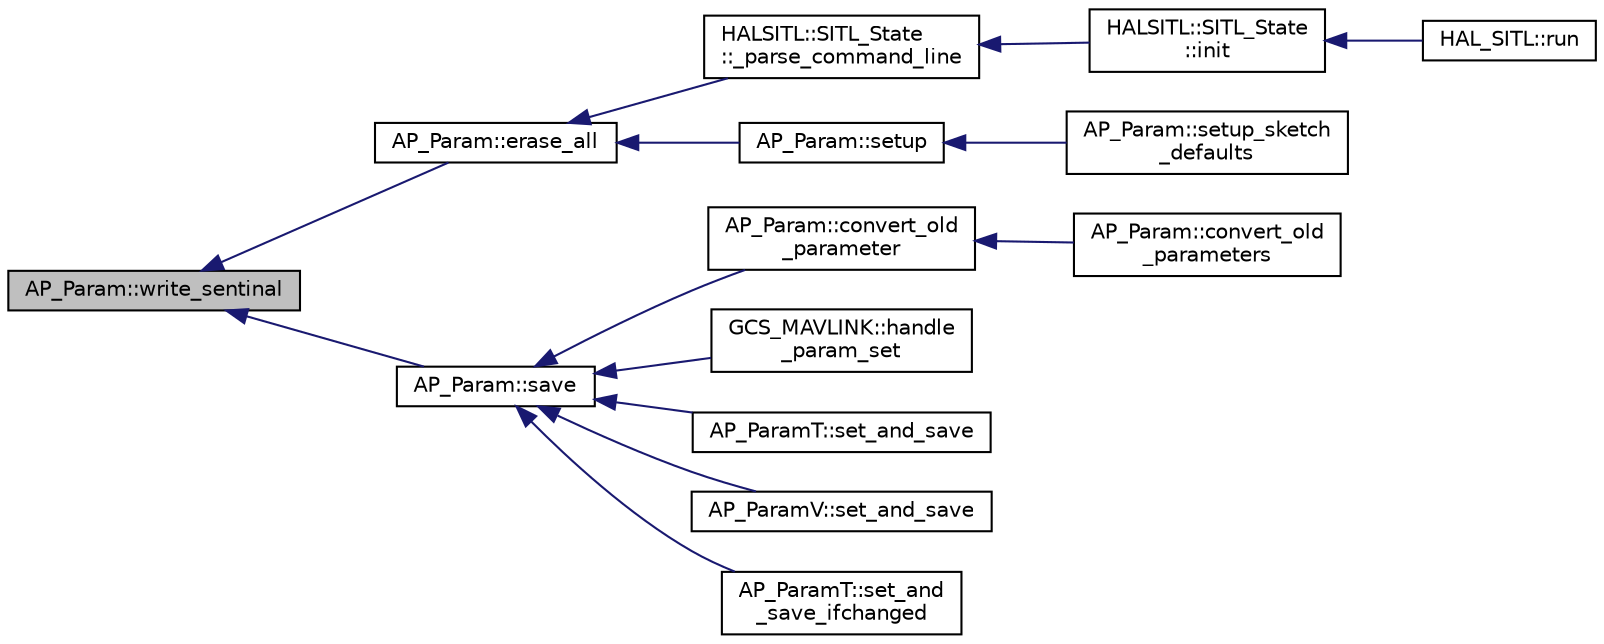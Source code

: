 digraph "AP_Param::write_sentinal"
{
 // INTERACTIVE_SVG=YES
  edge [fontname="Helvetica",fontsize="10",labelfontname="Helvetica",labelfontsize="10"];
  node [fontname="Helvetica",fontsize="10",shape=record];
  rankdir="LR";
  Node1 [label="AP_Param::write_sentinal",height=0.2,width=0.4,color="black", fillcolor="grey75", style="filled", fontcolor="black"];
  Node1 -> Node2 [dir="back",color="midnightblue",fontsize="10",style="solid",fontname="Helvetica"];
  Node2 [label="AP_Param::erase_all",height=0.2,width=0.4,color="black", fillcolor="white", style="filled",URL="$classAP__Param.html#a4a86ea5356adc75cd1cf80ec01f0dfa8"];
  Node2 -> Node3 [dir="back",color="midnightblue",fontsize="10",style="solid",fontname="Helvetica"];
  Node3 [label="HALSITL::SITL_State\l::_parse_command_line",height=0.2,width=0.4,color="black", fillcolor="white", style="filled",URL="$classHALSITL_1_1SITL__State.html#a5211ba971055052489d9817c3388c4c2"];
  Node3 -> Node4 [dir="back",color="midnightblue",fontsize="10",style="solid",fontname="Helvetica"];
  Node4 [label="HALSITL::SITL_State\l::init",height=0.2,width=0.4,color="black", fillcolor="white", style="filled",URL="$classHALSITL_1_1SITL__State.html#a7059cb4e279007aae9b06757a68c15af"];
  Node4 -> Node5 [dir="back",color="midnightblue",fontsize="10",style="solid",fontname="Helvetica"];
  Node5 [label="HAL_SITL::run",height=0.2,width=0.4,color="black", fillcolor="white", style="filled",URL="$classHAL__SITL.html#add0e35ac5a212a6b187c55186c8f026a"];
  Node2 -> Node6 [dir="back",color="midnightblue",fontsize="10",style="solid",fontname="Helvetica"];
  Node6 [label="AP_Param::setup",height=0.2,width=0.4,color="black", fillcolor="white", style="filled",URL="$classAP__Param.html#acc939142d878b2e6153487e2837d9ea9"];
  Node6 -> Node7 [dir="back",color="midnightblue",fontsize="10",style="solid",fontname="Helvetica"];
  Node7 [label="AP_Param::setup_sketch\l_defaults",height=0.2,width=0.4,color="black", fillcolor="white", style="filled",URL="$classAP__Param.html#a2f705bc582632a571fe8d587709fe3fe"];
  Node1 -> Node8 [dir="back",color="midnightblue",fontsize="10",style="solid",fontname="Helvetica"];
  Node8 [label="AP_Param::save",height=0.2,width=0.4,color="black", fillcolor="white", style="filled",URL="$classAP__Param.html#ae498713a1575d30e9a10507d76c15e86"];
  Node8 -> Node9 [dir="back",color="midnightblue",fontsize="10",style="solid",fontname="Helvetica"];
  Node9 [label="AP_Param::convert_old\l_parameter",height=0.2,width=0.4,color="black", fillcolor="white", style="filled",URL="$classAP__Param.html#a654a77016ef0dadc5426cbeda0c70662"];
  Node9 -> Node10 [dir="back",color="midnightblue",fontsize="10",style="solid",fontname="Helvetica"];
  Node10 [label="AP_Param::convert_old\l_parameters",height=0.2,width=0.4,color="black", fillcolor="white", style="filled",URL="$classAP__Param.html#ab0fc2976026f41763aa102cd2e67fbb0"];
  Node8 -> Node11 [dir="back",color="midnightblue",fontsize="10",style="solid",fontname="Helvetica"];
  Node11 [label="GCS_MAVLINK::handle\l_param_set",height=0.2,width=0.4,color="black", fillcolor="white", style="filled",URL="$structGCS__MAVLINK.html#ae8138868be824c9478307c705a0e6763"];
  Node8 -> Node12 [dir="back",color="midnightblue",fontsize="10",style="solid",fontname="Helvetica"];
  Node12 [label="AP_ParamT::set_and_save",height=0.2,width=0.4,color="black", fillcolor="white", style="filled",URL="$classAP__ParamT.html#a25edf0e710f7be745fcf64636ba69be8"];
  Node8 -> Node13 [dir="back",color="midnightblue",fontsize="10",style="solid",fontname="Helvetica"];
  Node13 [label="AP_ParamV::set_and_save",height=0.2,width=0.4,color="black", fillcolor="white", style="filled",URL="$classAP__ParamV.html#ad0e5c746e1c9ae91c58e17e84f5ea390"];
  Node8 -> Node14 [dir="back",color="midnightblue",fontsize="10",style="solid",fontname="Helvetica"];
  Node14 [label="AP_ParamT::set_and\l_save_ifchanged",height=0.2,width=0.4,color="black", fillcolor="white", style="filled",URL="$classAP__ParamT.html#a950a2a2acb4a1073314733cd0856f31f"];
}
